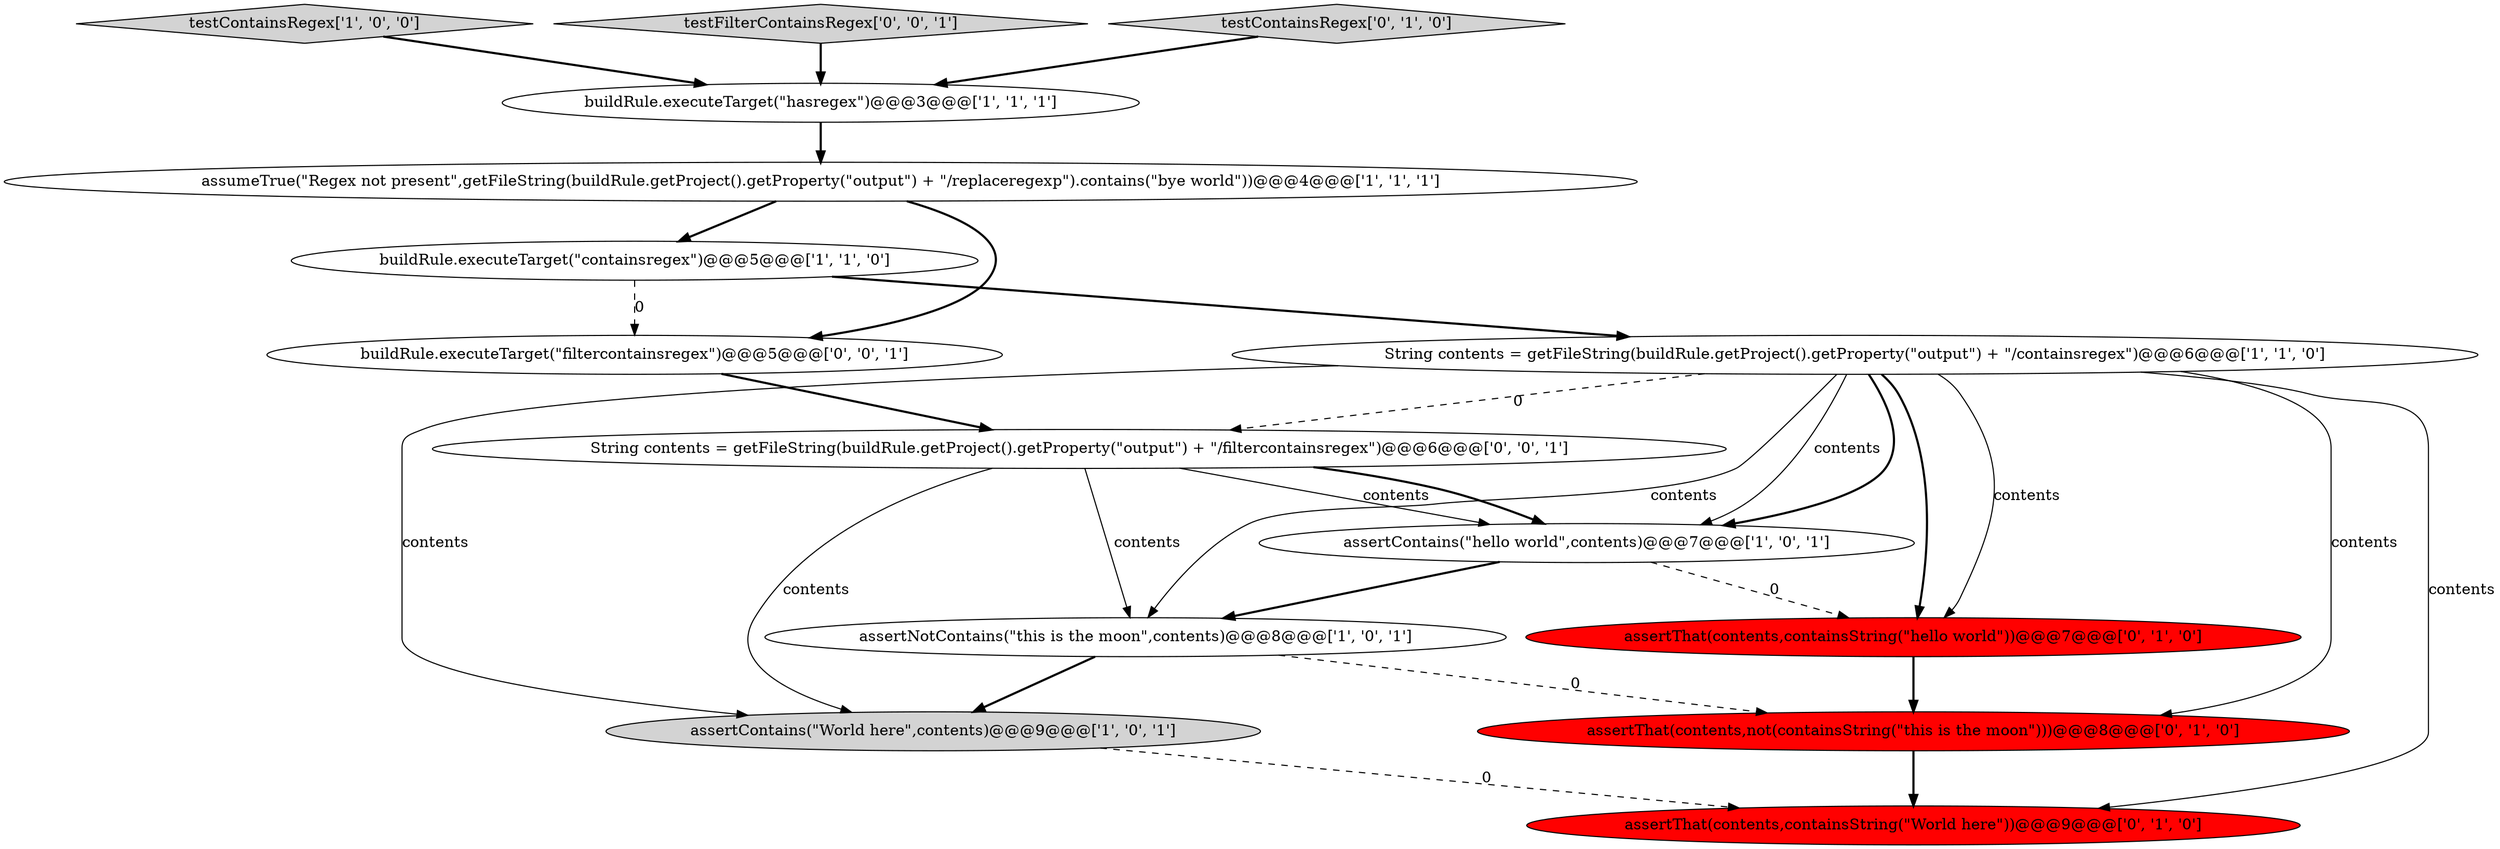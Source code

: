 digraph {
13 [style = filled, label = "buildRule.executeTarget(\"filtercontainsregex\")@@@5@@@['0', '0', '1']", fillcolor = white, shape = ellipse image = "AAA0AAABBB3BBB"];
4 [style = filled, label = "buildRule.executeTarget(\"containsregex\")@@@5@@@['1', '1', '0']", fillcolor = white, shape = ellipse image = "AAA0AAABBB1BBB"];
2 [style = filled, label = "assertContains(\"hello world\",contents)@@@7@@@['1', '0', '1']", fillcolor = white, shape = ellipse image = "AAA0AAABBB1BBB"];
1 [style = filled, label = "buildRule.executeTarget(\"hasregex\")@@@3@@@['1', '1', '1']", fillcolor = white, shape = ellipse image = "AAA0AAABBB1BBB"];
5 [style = filled, label = "testContainsRegex['1', '0', '0']", fillcolor = lightgray, shape = diamond image = "AAA0AAABBB1BBB"];
0 [style = filled, label = "assertContains(\"World here\",contents)@@@9@@@['1', '0', '1']", fillcolor = lightgray, shape = ellipse image = "AAA0AAABBB1BBB"];
8 [style = filled, label = "assertThat(contents,containsString(\"World here\"))@@@9@@@['0', '1', '0']", fillcolor = red, shape = ellipse image = "AAA1AAABBB2BBB"];
9 [style = filled, label = "assertThat(contents,containsString(\"hello world\"))@@@7@@@['0', '1', '0']", fillcolor = red, shape = ellipse image = "AAA1AAABBB2BBB"];
10 [style = filled, label = "assertThat(contents,not(containsString(\"this is the moon\")))@@@8@@@['0', '1', '0']", fillcolor = red, shape = ellipse image = "AAA1AAABBB2BBB"];
12 [style = filled, label = "String contents = getFileString(buildRule.getProject().getProperty(\"output\") + \"/filtercontainsregex\")@@@6@@@['0', '0', '1']", fillcolor = white, shape = ellipse image = "AAA0AAABBB3BBB"];
14 [style = filled, label = "testFilterContainsRegex['0', '0', '1']", fillcolor = lightgray, shape = diamond image = "AAA0AAABBB3BBB"];
3 [style = filled, label = "assumeTrue(\"Regex not present\",getFileString(buildRule.getProject().getProperty(\"output\") + \"/replaceregexp\").contains(\"bye world\"))@@@4@@@['1', '1', '1']", fillcolor = white, shape = ellipse image = "AAA0AAABBB1BBB"];
6 [style = filled, label = "assertNotContains(\"this is the moon\",contents)@@@8@@@['1', '0', '1']", fillcolor = white, shape = ellipse image = "AAA0AAABBB1BBB"];
11 [style = filled, label = "testContainsRegex['0', '1', '0']", fillcolor = lightgray, shape = diamond image = "AAA0AAABBB2BBB"];
7 [style = filled, label = "String contents = getFileString(buildRule.getProject().getProperty(\"output\") + \"/containsregex\")@@@6@@@['1', '1', '0']", fillcolor = white, shape = ellipse image = "AAA0AAABBB1BBB"];
7->0 [style = solid, label="contents"];
11->1 [style = bold, label=""];
2->6 [style = bold, label=""];
12->0 [style = solid, label="contents"];
1->3 [style = bold, label=""];
6->0 [style = bold, label=""];
9->10 [style = bold, label=""];
7->2 [style = solid, label="contents"];
3->4 [style = bold, label=""];
7->9 [style = solid, label="contents"];
7->8 [style = solid, label="contents"];
4->7 [style = bold, label=""];
14->1 [style = bold, label=""];
6->10 [style = dashed, label="0"];
12->2 [style = solid, label="contents"];
7->9 [style = bold, label=""];
5->1 [style = bold, label=""];
7->6 [style = solid, label="contents"];
12->2 [style = bold, label=""];
13->12 [style = bold, label=""];
10->8 [style = bold, label=""];
2->9 [style = dashed, label="0"];
7->2 [style = bold, label=""];
12->6 [style = solid, label="contents"];
3->13 [style = bold, label=""];
7->12 [style = dashed, label="0"];
0->8 [style = dashed, label="0"];
7->10 [style = solid, label="contents"];
4->13 [style = dashed, label="0"];
}
